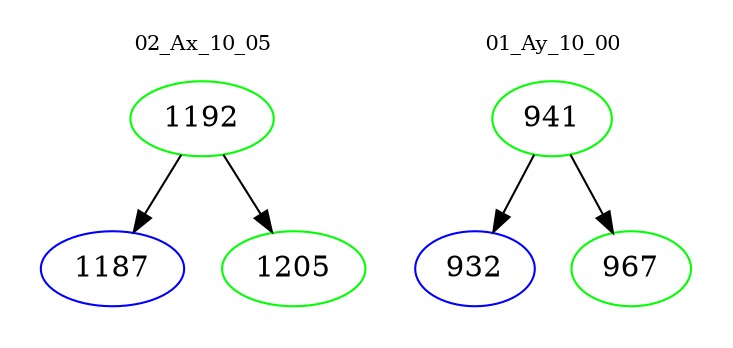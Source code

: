 digraph{
subgraph cluster_0 {
color = white
label = "02_Ax_10_05";
fontsize=10;
T0_1192 [label="1192", color="green"]
T0_1192 -> T0_1187 [color="black"]
T0_1187 [label="1187", color="blue"]
T0_1192 -> T0_1205 [color="black"]
T0_1205 [label="1205", color="green"]
}
subgraph cluster_1 {
color = white
label = "01_Ay_10_00";
fontsize=10;
T1_941 [label="941", color="green"]
T1_941 -> T1_932 [color="black"]
T1_932 [label="932", color="blue"]
T1_941 -> T1_967 [color="black"]
T1_967 [label="967", color="green"]
}
}
